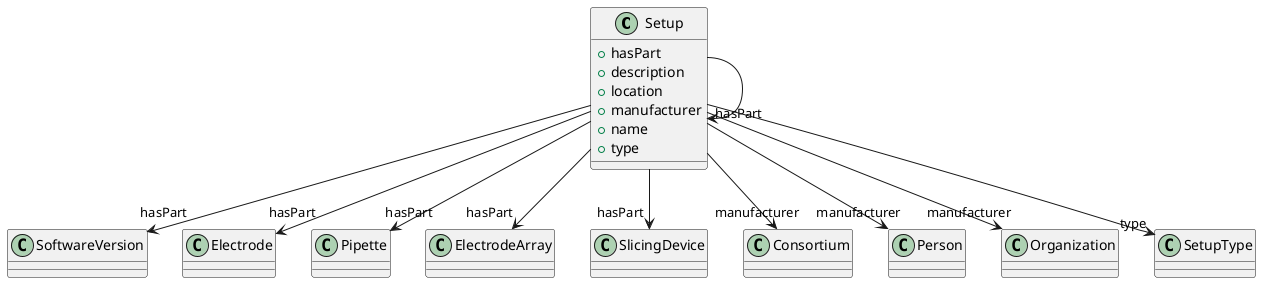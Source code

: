 @startuml
class Setup {
+hasPart
+description
+location
+manufacturer
+name
+type

}
Setup -d-> "hasPart" SoftwareVersion
Setup -d-> "hasPart" Setup
Setup -d-> "hasPart" Electrode
Setup -d-> "hasPart" Pipette
Setup -d-> "hasPart" ElectrodeArray
Setup -d-> "hasPart" SlicingDevice
Setup -d-> "manufacturer" Consortium
Setup -d-> "manufacturer" Person
Setup -d-> "manufacturer" Organization
Setup -d-> "type" SetupType

@enduml